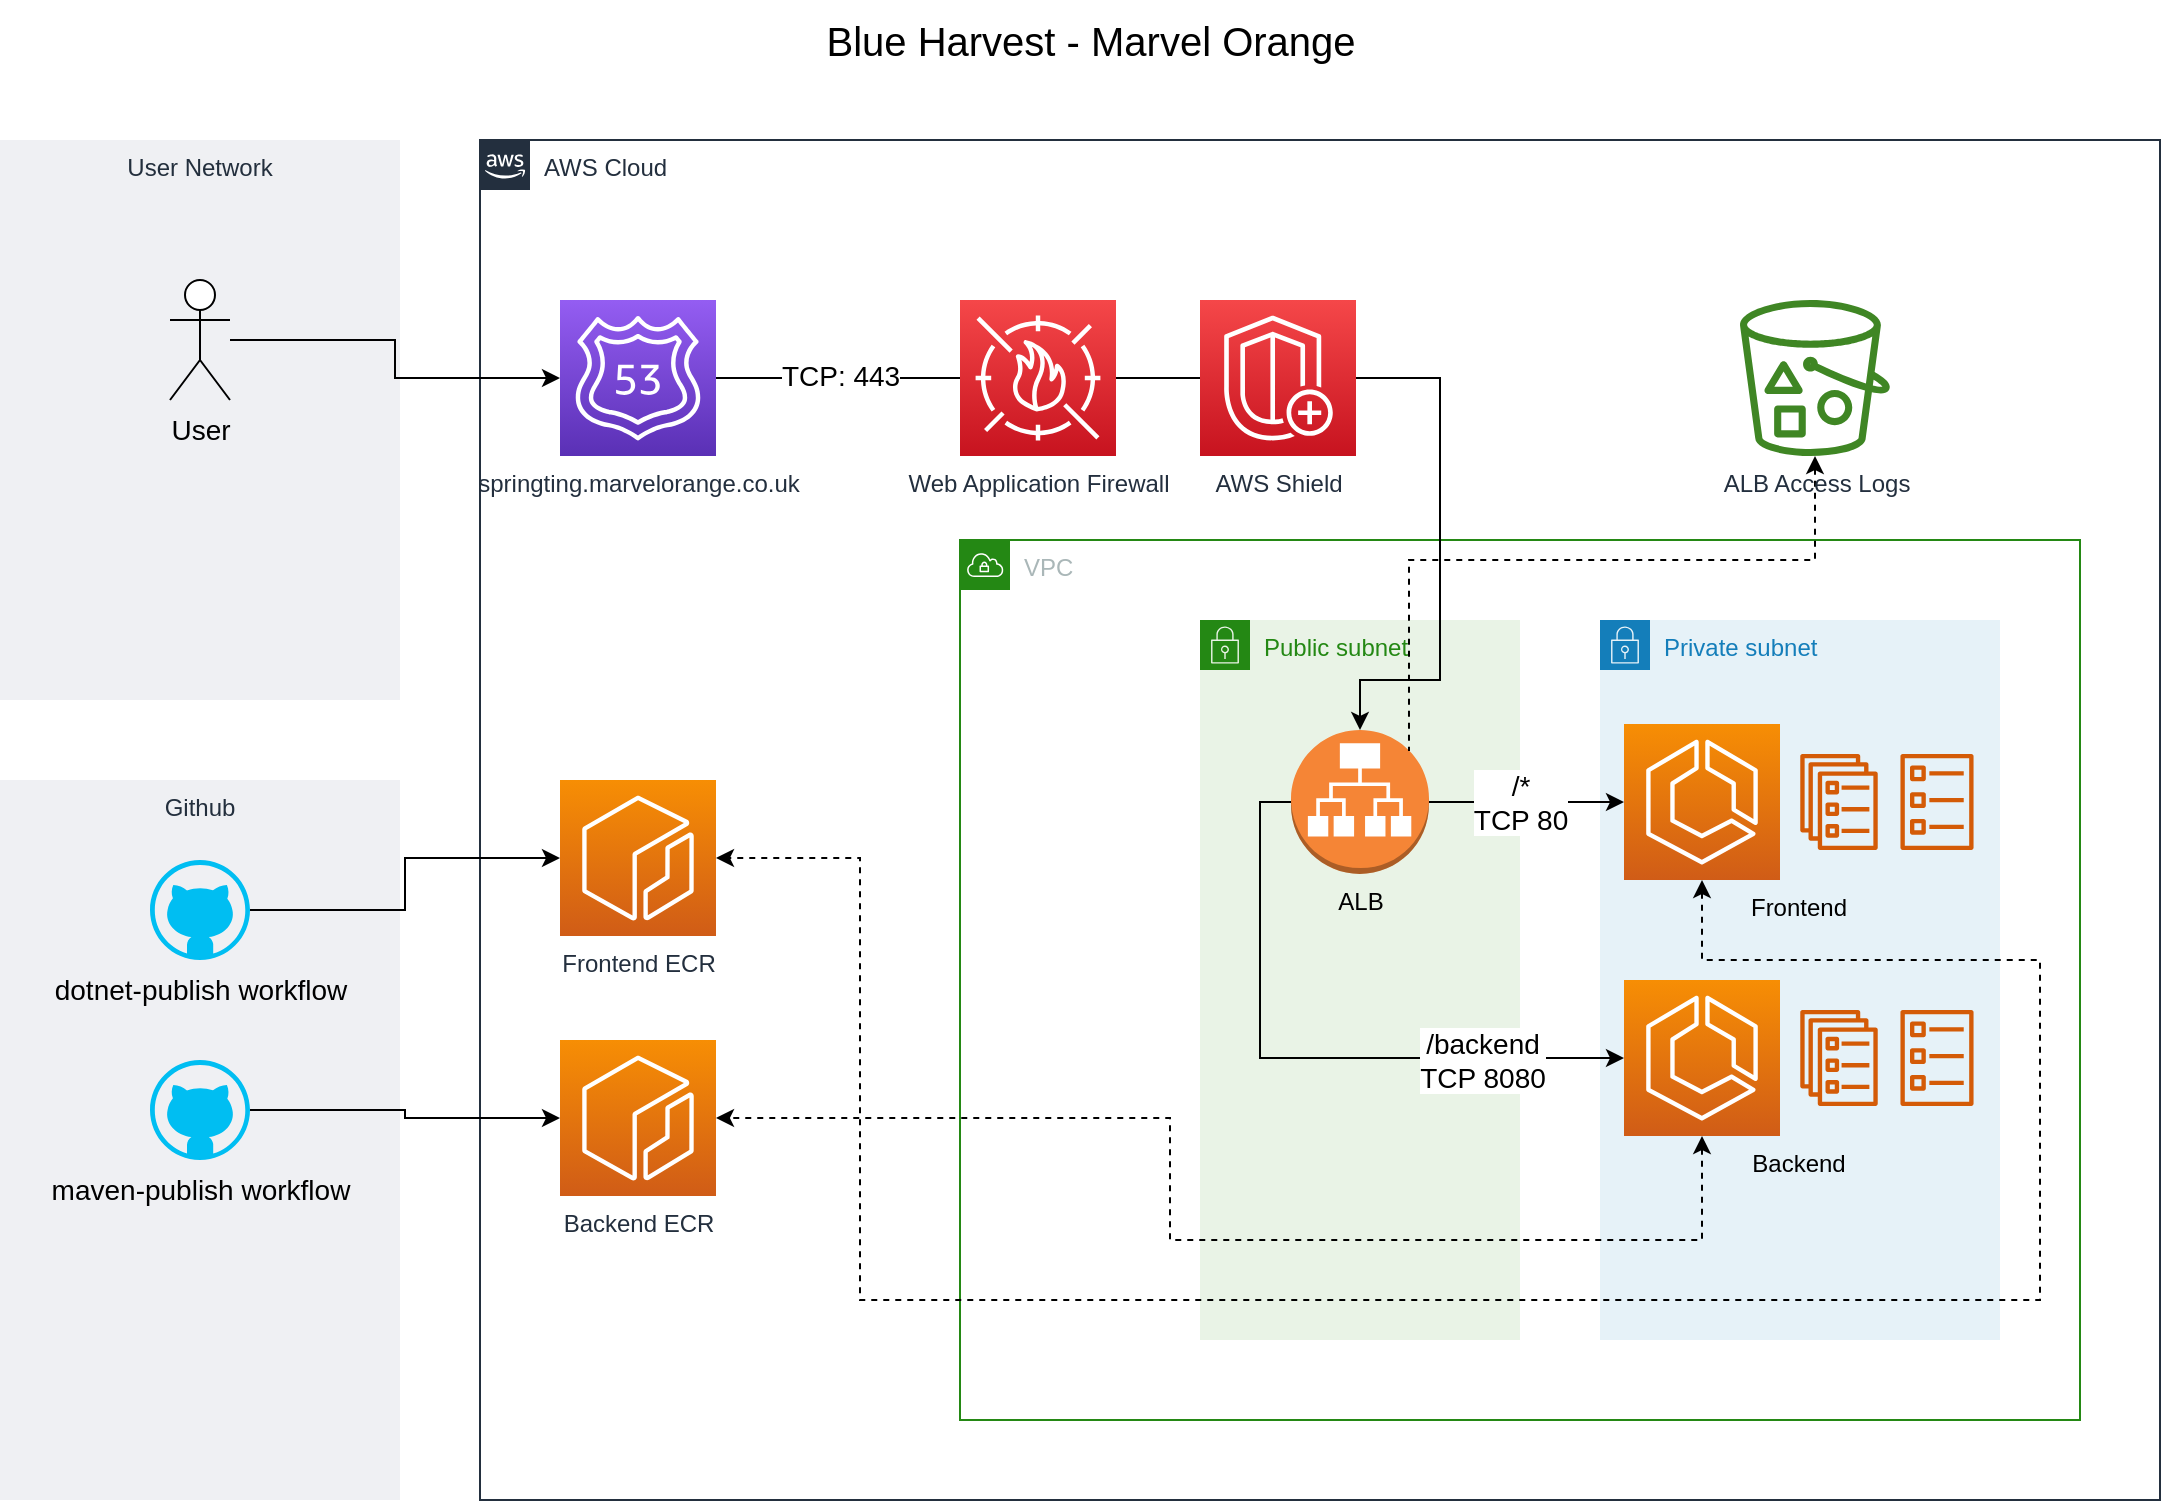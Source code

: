 <mxfile version="24.8.3">
  <diagram name="Page-1" id="7EfzhFpn6paZ-8lp7Z3t">
    <mxGraphModel dx="2074" dy="1098" grid="1" gridSize="10" guides="1" tooltips="1" connect="1" arrows="1" fold="1" page="1" pageScale="1" pageWidth="1169" pageHeight="827" math="0" shadow="0">
      <root>
        <mxCell id="0" />
        <mxCell id="1" parent="0" />
        <mxCell id="xeNt2EiYQWwQvFAwMQvV-1" value="AWS Cloud" style="points=[[0,0],[0.25,0],[0.5,0],[0.75,0],[1,0],[1,0.25],[1,0.5],[1,0.75],[1,1],[0.75,1],[0.5,1],[0.25,1],[0,1],[0,0.75],[0,0.5],[0,0.25]];outlineConnect=0;gradientColor=none;html=1;whiteSpace=wrap;fontSize=12;fontStyle=0;container=1;pointerEvents=0;collapsible=0;recursiveResize=0;shape=mxgraph.aws4.group;grIcon=mxgraph.aws4.group_aws_cloud_alt;strokeColor=#232F3E;fillColor=none;verticalAlign=top;align=left;spacingLeft=30;fontColor=#232F3E;dashed=0;" parent="1" vertex="1">
          <mxGeometry x="280" y="80" width="840" height="680" as="geometry" />
        </mxCell>
        <mxCell id="xeNt2EiYQWwQvFAwMQvV-3" value="VPC" style="points=[[0,0],[0.25,0],[0.5,0],[0.75,0],[1,0],[1,0.25],[1,0.5],[1,0.75],[1,1],[0.75,1],[0.5,1],[0.25,1],[0,1],[0,0.75],[0,0.5],[0,0.25]];outlineConnect=0;gradientColor=none;html=1;whiteSpace=wrap;fontSize=12;fontStyle=0;container=1;pointerEvents=0;collapsible=0;recursiveResize=0;shape=mxgraph.aws4.group;grIcon=mxgraph.aws4.group_vpc;strokeColor=#248814;fillColor=none;verticalAlign=top;align=left;spacingLeft=30;fontColor=#AAB7B8;dashed=0;" parent="xeNt2EiYQWwQvFAwMQvV-1" vertex="1">
          <mxGeometry x="240" y="200" width="560" height="440" as="geometry" />
        </mxCell>
        <mxCell id="xeNt2EiYQWwQvFAwMQvV-4" value="Public subnet" style="points=[[0,0],[0.25,0],[0.5,0],[0.75,0],[1,0],[1,0.25],[1,0.5],[1,0.75],[1,1],[0.75,1],[0.5,1],[0.25,1],[0,1],[0,0.75],[0,0.5],[0,0.25]];outlineConnect=0;gradientColor=none;html=1;whiteSpace=wrap;fontSize=12;fontStyle=0;container=1;pointerEvents=0;collapsible=0;recursiveResize=0;shape=mxgraph.aws4.group;grIcon=mxgraph.aws4.group_security_group;grStroke=0;strokeColor=#248814;fillColor=#E9F3E6;verticalAlign=top;align=left;spacingLeft=30;fontColor=#248814;dashed=0;" parent="xeNt2EiYQWwQvFAwMQvV-3" vertex="1">
          <mxGeometry x="120" y="40" width="160" height="360" as="geometry" />
        </mxCell>
        <mxCell id="xeNt2EiYQWwQvFAwMQvV-7" value="ALB" style="outlineConnect=0;dashed=0;verticalLabelPosition=bottom;verticalAlign=top;align=center;html=1;shape=mxgraph.aws3.application_load_balancer;fillColor=#F58536;gradientColor=none;" parent="xeNt2EiYQWwQvFAwMQvV-4" vertex="1">
          <mxGeometry x="45.5" y="55" width="69" height="72" as="geometry" />
        </mxCell>
        <mxCell id="xeNt2EiYQWwQvFAwMQvV-5" value="Private subnet" style="points=[[0,0],[0.25,0],[0.5,0],[0.75,0],[1,0],[1,0.25],[1,0.5],[1,0.75],[1,1],[0.75,1],[0.5,1],[0.25,1],[0,1],[0,0.75],[0,0.5],[0,0.25]];outlineConnect=0;gradientColor=none;html=1;whiteSpace=wrap;fontSize=12;fontStyle=0;container=1;pointerEvents=0;collapsible=0;recursiveResize=0;shape=mxgraph.aws4.group;grIcon=mxgraph.aws4.group_security_group;grStroke=0;strokeColor=#147EBA;fillColor=#E6F2F8;verticalAlign=top;align=left;spacingLeft=30;fontColor=#147EBA;dashed=0;" parent="xeNt2EiYQWwQvFAwMQvV-3" vertex="1">
          <mxGeometry x="320" y="40" width="200" height="360" as="geometry" />
        </mxCell>
        <mxCell id="xeNt2EiYQWwQvFAwMQvV-11" value="Frontend" style="group;labelPosition=center;verticalLabelPosition=bottom;align=center;verticalAlign=top;" parent="xeNt2EiYQWwQvFAwMQvV-5" vertex="1" connectable="0">
          <mxGeometry x="12" y="52" width="175" height="78" as="geometry" />
        </mxCell>
        <mxCell id="xeNt2EiYQWwQvFAwMQvV-8" value="" style="sketch=0;points=[[0,0,0],[0.25,0,0],[0.5,0,0],[0.75,0,0],[1,0,0],[0,1,0],[0.25,1,0],[0.5,1,0],[0.75,1,0],[1,1,0],[0,0.25,0],[0,0.5,0],[0,0.75,0],[1,0.25,0],[1,0.5,0],[1,0.75,0]];outlineConnect=0;fontColor=#232F3E;gradientColor=#F78E04;gradientDirection=north;fillColor=#D05C17;strokeColor=#ffffff;dashed=0;verticalLabelPosition=bottom;verticalAlign=top;align=center;html=1;fontSize=12;fontStyle=0;aspect=fixed;shape=mxgraph.aws4.resourceIcon;resIcon=mxgraph.aws4.ecs;" parent="xeNt2EiYQWwQvFAwMQvV-11" vertex="1">
          <mxGeometry width="78" height="78" as="geometry" />
        </mxCell>
        <mxCell id="xeNt2EiYQWwQvFAwMQvV-9" value="" style="sketch=0;outlineConnect=0;fontColor=#232F3E;gradientColor=none;fillColor=#D45B07;strokeColor=none;dashed=0;verticalLabelPosition=bottom;verticalAlign=top;align=center;html=1;fontSize=12;fontStyle=0;aspect=fixed;pointerEvents=1;shape=mxgraph.aws4.ecs_service;" parent="xeNt2EiYQWwQvFAwMQvV-11" vertex="1">
          <mxGeometry x="88" y="15" width="39" height="48" as="geometry" />
        </mxCell>
        <mxCell id="xeNt2EiYQWwQvFAwMQvV-10" value="" style="sketch=0;outlineConnect=0;fontColor=#232F3E;gradientColor=none;fillColor=#D45B07;strokeColor=none;dashed=0;verticalLabelPosition=bottom;verticalAlign=top;align=center;html=1;fontSize=12;fontStyle=0;aspect=fixed;pointerEvents=1;shape=mxgraph.aws4.ecs_task;" parent="xeNt2EiYQWwQvFAwMQvV-11" vertex="1">
          <mxGeometry x="138" y="15" width="37" height="48" as="geometry" />
        </mxCell>
        <mxCell id="xeNt2EiYQWwQvFAwMQvV-12" value="Backend" style="group;labelPosition=center;verticalLabelPosition=bottom;align=center;verticalAlign=top;" parent="xeNt2EiYQWwQvFAwMQvV-5" vertex="1" connectable="0">
          <mxGeometry x="12" y="180" width="175" height="78" as="geometry" />
        </mxCell>
        <mxCell id="xeNt2EiYQWwQvFAwMQvV-13" value="" style="sketch=0;points=[[0,0,0],[0.25,0,0],[0.5,0,0],[0.75,0,0],[1,0,0],[0,1,0],[0.25,1,0],[0.5,1,0],[0.75,1,0],[1,1,0],[0,0.25,0],[0,0.5,0],[0,0.75,0],[1,0.25,0],[1,0.5,0],[1,0.75,0]];outlineConnect=0;fontColor=#232F3E;gradientColor=#F78E04;gradientDirection=north;fillColor=#D05C17;strokeColor=#ffffff;dashed=0;verticalLabelPosition=bottom;verticalAlign=top;align=center;html=1;fontSize=12;fontStyle=0;aspect=fixed;shape=mxgraph.aws4.resourceIcon;resIcon=mxgraph.aws4.ecs;" parent="xeNt2EiYQWwQvFAwMQvV-12" vertex="1">
          <mxGeometry width="78" height="78" as="geometry" />
        </mxCell>
        <mxCell id="xeNt2EiYQWwQvFAwMQvV-14" value="" style="sketch=0;outlineConnect=0;fontColor=#232F3E;gradientColor=none;fillColor=#D45B07;strokeColor=none;dashed=0;verticalLabelPosition=bottom;verticalAlign=top;align=center;html=1;fontSize=12;fontStyle=0;aspect=fixed;pointerEvents=1;shape=mxgraph.aws4.ecs_service;" parent="xeNt2EiYQWwQvFAwMQvV-12" vertex="1">
          <mxGeometry x="88" y="15" width="39" height="48" as="geometry" />
        </mxCell>
        <mxCell id="xeNt2EiYQWwQvFAwMQvV-15" value="" style="sketch=0;outlineConnect=0;fontColor=#232F3E;gradientColor=none;fillColor=#D45B07;strokeColor=none;dashed=0;verticalLabelPosition=bottom;verticalAlign=top;align=center;html=1;fontSize=12;fontStyle=0;aspect=fixed;pointerEvents=1;shape=mxgraph.aws4.ecs_task;" parent="xeNt2EiYQWwQvFAwMQvV-12" vertex="1">
          <mxGeometry x="138" y="15" width="37" height="48" as="geometry" />
        </mxCell>
        <mxCell id="xeNt2EiYQWwQvFAwMQvV-16" value="" style="edgeStyle=orthogonalEdgeStyle;rounded=0;orthogonalLoop=1;jettySize=auto;html=1;" parent="xeNt2EiYQWwQvFAwMQvV-3" source="xeNt2EiYQWwQvFAwMQvV-7" target="xeNt2EiYQWwQvFAwMQvV-8" edge="1">
          <mxGeometry relative="1" as="geometry" />
        </mxCell>
        <mxCell id="xeNt2EiYQWwQvFAwMQvV-20" value="/*&lt;br&gt;TCP 80" style="edgeLabel;html=1;align=center;verticalAlign=middle;resizable=0;points=[];fontSize=14;" parent="xeNt2EiYQWwQvFAwMQvV-16" vertex="1" connectable="0">
          <mxGeometry x="-0.333" y="-3" relative="1" as="geometry">
            <mxPoint x="13" y="-3" as="offset" />
          </mxGeometry>
        </mxCell>
        <mxCell id="xeNt2EiYQWwQvFAwMQvV-18" value="" style="edgeStyle=orthogonalEdgeStyle;rounded=0;orthogonalLoop=1;jettySize=auto;html=1;entryX=0;entryY=0.5;entryDx=0;entryDy=0;entryPerimeter=0;" parent="xeNt2EiYQWwQvFAwMQvV-3" source="xeNt2EiYQWwQvFAwMQvV-7" target="xeNt2EiYQWwQvFAwMQvV-13" edge="1">
          <mxGeometry relative="1" as="geometry">
            <mxPoint x="200" y="253" as="targetPoint" />
            <Array as="points">
              <mxPoint x="150" y="131" />
              <mxPoint x="150" y="259" />
            </Array>
          </mxGeometry>
        </mxCell>
        <mxCell id="xeNt2EiYQWwQvFAwMQvV-19" value="/backend&lt;br&gt;TCP 8080" style="edgeLabel;html=1;align=center;verticalAlign=middle;resizable=0;points=[];fontSize=14;" parent="xeNt2EiYQWwQvFAwMQvV-18" vertex="1" connectable="0">
          <mxGeometry x="0.558" y="-1" relative="1" as="geometry">
            <mxPoint x="1" as="offset" />
          </mxGeometry>
        </mxCell>
        <mxCell id="xeNt2EiYQWwQvFAwMQvV-6" value="Frontend ECR" style="sketch=0;points=[[0,0,0],[0.25,0,0],[0.5,0,0],[0.75,0,0],[1,0,0],[0,1,0],[0.25,1,0],[0.5,1,0],[0.75,1,0],[1,1,0],[0,0.25,0],[0,0.5,0],[0,0.75,0],[1,0.25,0],[1,0.5,0],[1,0.75,0]];outlineConnect=0;fontColor=#232F3E;gradientColor=#F78E04;gradientDirection=north;fillColor=#D05C17;strokeColor=#ffffff;dashed=0;verticalLabelPosition=bottom;verticalAlign=top;align=center;html=1;fontSize=12;fontStyle=0;aspect=fixed;shape=mxgraph.aws4.resourceIcon;resIcon=mxgraph.aws4.ecr;" parent="xeNt2EiYQWwQvFAwMQvV-1" vertex="1">
          <mxGeometry x="40" y="320" width="78" height="78" as="geometry" />
        </mxCell>
        <mxCell id="xeNt2EiYQWwQvFAwMQvV-30" value="" style="edgeStyle=orthogonalEdgeStyle;rounded=0;orthogonalLoop=1;jettySize=auto;html=1;fontSize=14;entryX=0.5;entryY=0;entryDx=0;entryDy=0;entryPerimeter=0;" parent="xeNt2EiYQWwQvFAwMQvV-1" source="xeNt2EiYQWwQvFAwMQvV-21" target="xeNt2EiYQWwQvFAwMQvV-7" edge="1">
          <mxGeometry relative="1" as="geometry">
            <mxPoint x="177" y="119" as="targetPoint" />
            <Array as="points">
              <mxPoint x="480" y="119" />
              <mxPoint x="480" y="270" />
              <mxPoint x="440" y="270" />
            </Array>
          </mxGeometry>
        </mxCell>
        <mxCell id="xeNt2EiYQWwQvFAwMQvV-31" value="TCP: 443" style="edgeLabel;html=1;align=center;verticalAlign=middle;resizable=0;points=[];fontSize=14;" parent="xeNt2EiYQWwQvFAwMQvV-30" vertex="1" connectable="0">
          <mxGeometry x="-0.785" y="1" relative="1" as="geometry">
            <mxPoint as="offset" />
          </mxGeometry>
        </mxCell>
        <mxCell id="xeNt2EiYQWwQvFAwMQvV-21" value="springting.marvelorange.co.uk" style="sketch=0;points=[[0,0,0],[0.25,0,0],[0.5,0,0],[0.75,0,0],[1,0,0],[0,1,0],[0.25,1,0],[0.5,1,0],[0.75,1,0],[1,1,0],[0,0.25,0],[0,0.5,0],[0,0.75,0],[1,0.25,0],[1,0.5,0],[1,0.75,0]];outlineConnect=0;fontColor=#232F3E;gradientColor=#945DF2;gradientDirection=north;fillColor=#5A30B5;strokeColor=#ffffff;dashed=0;verticalLabelPosition=bottom;verticalAlign=top;align=center;html=1;fontSize=12;fontStyle=0;aspect=fixed;shape=mxgraph.aws4.resourceIcon;resIcon=mxgraph.aws4.route_53;" parent="xeNt2EiYQWwQvFAwMQvV-1" vertex="1">
          <mxGeometry x="40" y="80" width="78" height="78" as="geometry" />
        </mxCell>
        <mxCell id="xeNt2EiYQWwQvFAwMQvV-26" value="Web Application Firewall" style="sketch=0;points=[[0,0,0],[0.25,0,0],[0.5,0,0],[0.75,0,0],[1,0,0],[0,1,0],[0.25,1,0],[0.5,1,0],[0.75,1,0],[1,1,0],[0,0.25,0],[0,0.5,0],[0,0.75,0],[1,0.25,0],[1,0.5,0],[1,0.75,0]];outlineConnect=0;fontColor=#232F3E;gradientColor=#F54749;gradientDirection=north;fillColor=#C7131F;strokeColor=#ffffff;dashed=0;verticalLabelPosition=bottom;verticalAlign=top;align=center;html=1;fontSize=12;fontStyle=0;aspect=fixed;shape=mxgraph.aws4.resourceIcon;resIcon=mxgraph.aws4.waf;" parent="xeNt2EiYQWwQvFAwMQvV-1" vertex="1">
          <mxGeometry x="240" y="80" width="78" height="78" as="geometry" />
        </mxCell>
        <mxCell id="xeNt2EiYQWwQvFAwMQvV-27" value="AWS Shield" style="sketch=0;points=[[0,0,0],[0.25,0,0],[0.5,0,0],[0.75,0,0],[1,0,0],[0,1,0],[0.25,1,0],[0.5,1,0],[0.75,1,0],[1,1,0],[0,0.25,0],[0,0.5,0],[0,0.75,0],[1,0.25,0],[1,0.5,0],[1,0.75,0]];outlineConnect=0;fontColor=#232F3E;gradientColor=#F54749;gradientDirection=north;fillColor=#C7131F;strokeColor=#ffffff;dashed=0;verticalLabelPosition=bottom;verticalAlign=top;align=center;html=1;fontSize=12;fontStyle=0;aspect=fixed;shape=mxgraph.aws4.resourceIcon;resIcon=mxgraph.aws4.shield;" parent="xeNt2EiYQWwQvFAwMQvV-1" vertex="1">
          <mxGeometry x="360" y="80" width="78" height="78" as="geometry" />
        </mxCell>
        <mxCell id="xeNt2EiYQWwQvFAwMQvV-35" value="Backend ECR" style="sketch=0;points=[[0,0,0],[0.25,0,0],[0.5,0,0],[0.75,0,0],[1,0,0],[0,1,0],[0.25,1,0],[0.5,1,0],[0.75,1,0],[1,1,0],[0,0.25,0],[0,0.5,0],[0,0.75,0],[1,0.25,0],[1,0.5,0],[1,0.75,0]];outlineConnect=0;fontColor=#232F3E;gradientColor=#F78E04;gradientDirection=north;fillColor=#D05C17;strokeColor=#ffffff;dashed=0;verticalLabelPosition=bottom;verticalAlign=top;align=center;html=1;fontSize=12;fontStyle=0;aspect=fixed;shape=mxgraph.aws4.resourceIcon;resIcon=mxgraph.aws4.ecr;" parent="xeNt2EiYQWwQvFAwMQvV-1" vertex="1">
          <mxGeometry x="40" y="450" width="78" height="78" as="geometry" />
        </mxCell>
        <mxCell id="xeNt2EiYQWwQvFAwMQvV-42" value="" style="edgeStyle=orthogonalEdgeStyle;rounded=0;orthogonalLoop=1;jettySize=auto;html=1;fontSize=14;startArrow=classic;startFill=1;dashed=1;" parent="xeNt2EiYQWwQvFAwMQvV-1" source="xeNt2EiYQWwQvFAwMQvV-13" target="xeNt2EiYQWwQvFAwMQvV-35" edge="1">
          <mxGeometry relative="1" as="geometry">
            <mxPoint x="611" y="578" as="targetPoint" />
            <Array as="points">
              <mxPoint x="611" y="550" />
              <mxPoint x="345" y="550" />
              <mxPoint x="345" y="489" />
            </Array>
          </mxGeometry>
        </mxCell>
        <mxCell id="xeNt2EiYQWwQvFAwMQvV-43" value="" style="edgeStyle=orthogonalEdgeStyle;rounded=0;orthogonalLoop=1;jettySize=auto;html=1;fontSize=14;startArrow=classic;startFill=1;dashed=1;" parent="xeNt2EiYQWwQvFAwMQvV-1" source="xeNt2EiYQWwQvFAwMQvV-8" target="xeNt2EiYQWwQvFAwMQvV-6" edge="1">
          <mxGeometry relative="1" as="geometry">
            <Array as="points">
              <mxPoint x="611" y="410" />
              <mxPoint x="780" y="410" />
              <mxPoint x="780" y="580" />
              <mxPoint x="190" y="580" />
              <mxPoint x="190" y="359" />
            </Array>
          </mxGeometry>
        </mxCell>
        <mxCell id="xeNt2EiYQWwQvFAwMQvV-48" value="" style="edgeStyle=orthogonalEdgeStyle;rounded=0;orthogonalLoop=1;jettySize=auto;html=1;dashed=1;fontSize=14;startArrow=classic;startFill=1;entryX=0.855;entryY=0.145;entryDx=0;entryDy=0;entryPerimeter=0;endArrow=none;endFill=0;" parent="xeNt2EiYQWwQvFAwMQvV-1" source="xeNt2EiYQWwQvFAwMQvV-45" target="xeNt2EiYQWwQvFAwMQvV-7" edge="1">
          <mxGeometry relative="1" as="geometry">
            <mxPoint x="762.5" y="119" as="targetPoint" />
            <Array as="points">
              <mxPoint x="668" y="210" />
              <mxPoint x="465" y="210" />
            </Array>
          </mxGeometry>
        </mxCell>
        <mxCell id="xeNt2EiYQWwQvFAwMQvV-45" value="ALB Access Logs" style="sketch=0;outlineConnect=0;fontColor=#232F3E;gradientColor=none;fillColor=#3F8624;strokeColor=none;dashed=0;verticalLabelPosition=bottom;verticalAlign=top;align=center;html=1;fontSize=12;fontStyle=0;aspect=fixed;pointerEvents=1;shape=mxgraph.aws4.bucket_with_objects;" parent="xeNt2EiYQWwQvFAwMQvV-1" vertex="1">
          <mxGeometry x="630" y="80" width="75" height="78" as="geometry" />
        </mxCell>
        <mxCell id="xeNt2EiYQWwQvFAwMQvV-2" value="Github" style="fillColor=#EFF0F3;strokeColor=none;dashed=0;verticalAlign=top;fontStyle=0;fontColor=#232F3D;" parent="1" vertex="1">
          <mxGeometry x="40" y="400" width="200" height="360" as="geometry" />
        </mxCell>
        <mxCell id="xeNt2EiYQWwQvFAwMQvV-22" value="User Network" style="fillColor=#EFF0F3;strokeColor=none;dashed=0;verticalAlign=top;fontStyle=0;fontColor=#232F3D;" parent="1" vertex="1">
          <mxGeometry x="40" y="80" width="200" height="280" as="geometry" />
        </mxCell>
        <mxCell id="xeNt2EiYQWwQvFAwMQvV-25" value="" style="edgeStyle=orthogonalEdgeStyle;rounded=0;orthogonalLoop=1;jettySize=auto;html=1;fontSize=14;" parent="1" source="xeNt2EiYQWwQvFAwMQvV-23" target="xeNt2EiYQWwQvFAwMQvV-21" edge="1">
          <mxGeometry relative="1" as="geometry">
            <mxPoint x="235" y="180" as="targetPoint" />
          </mxGeometry>
        </mxCell>
        <mxCell id="xeNt2EiYQWwQvFAwMQvV-23" value="User" style="shape=umlActor;verticalLabelPosition=bottom;verticalAlign=top;html=1;outlineConnect=0;fontSize=14;" parent="1" vertex="1">
          <mxGeometry x="125" y="150" width="30" height="60" as="geometry" />
        </mxCell>
        <mxCell id="xeNt2EiYQWwQvFAwMQvV-37" value="" style="edgeStyle=orthogonalEdgeStyle;rounded=0;orthogonalLoop=1;jettySize=auto;html=1;fontSize=14;entryX=0;entryY=0.5;entryDx=0;entryDy=0;entryPerimeter=0;" parent="1" source="xeNt2EiYQWwQvFAwMQvV-33" target="xeNt2EiYQWwQvFAwMQvV-6" edge="1">
          <mxGeometry relative="1" as="geometry">
            <mxPoint x="210" y="465" as="targetPoint" />
          </mxGeometry>
        </mxCell>
        <mxCell id="xeNt2EiYQWwQvFAwMQvV-33" value="dotnet-publish workflow" style="verticalLabelPosition=bottom;html=1;verticalAlign=top;align=center;strokeColor=none;fillColor=#00BEF2;shape=mxgraph.azure.github_code;pointerEvents=1;fontSize=14;" parent="1" vertex="1">
          <mxGeometry x="115" y="440" width="50" height="50" as="geometry" />
        </mxCell>
        <mxCell id="xeNt2EiYQWwQvFAwMQvV-39" value="" style="edgeStyle=orthogonalEdgeStyle;rounded=0;orthogonalLoop=1;jettySize=auto;html=1;fontSize=14;" parent="1" source="xeNt2EiYQWwQvFAwMQvV-34" target="xeNt2EiYQWwQvFAwMQvV-35" edge="1">
          <mxGeometry relative="1" as="geometry">
            <mxPoint x="210" y="565" as="targetPoint" />
          </mxGeometry>
        </mxCell>
        <mxCell id="xeNt2EiYQWwQvFAwMQvV-34" value="maven-publish workflow" style="verticalLabelPosition=bottom;html=1;verticalAlign=top;align=center;strokeColor=none;fillColor=#00BEF2;shape=mxgraph.azure.github_code;pointerEvents=1;fontSize=14;" parent="1" vertex="1">
          <mxGeometry x="115" y="540" width="50" height="50" as="geometry" />
        </mxCell>
        <mxCell id="9iPToW0YOzSCxG8Srozf-1" value="Blue Harvest - Marvel Orange" style="text;html=1;align=center;verticalAlign=middle;resizable=0;points=[];autosize=1;strokeColor=none;fillColor=none;fontSize=20;" vertex="1" parent="1">
          <mxGeometry x="440" y="10" width="290" height="40" as="geometry" />
        </mxCell>
      </root>
    </mxGraphModel>
  </diagram>
</mxfile>
